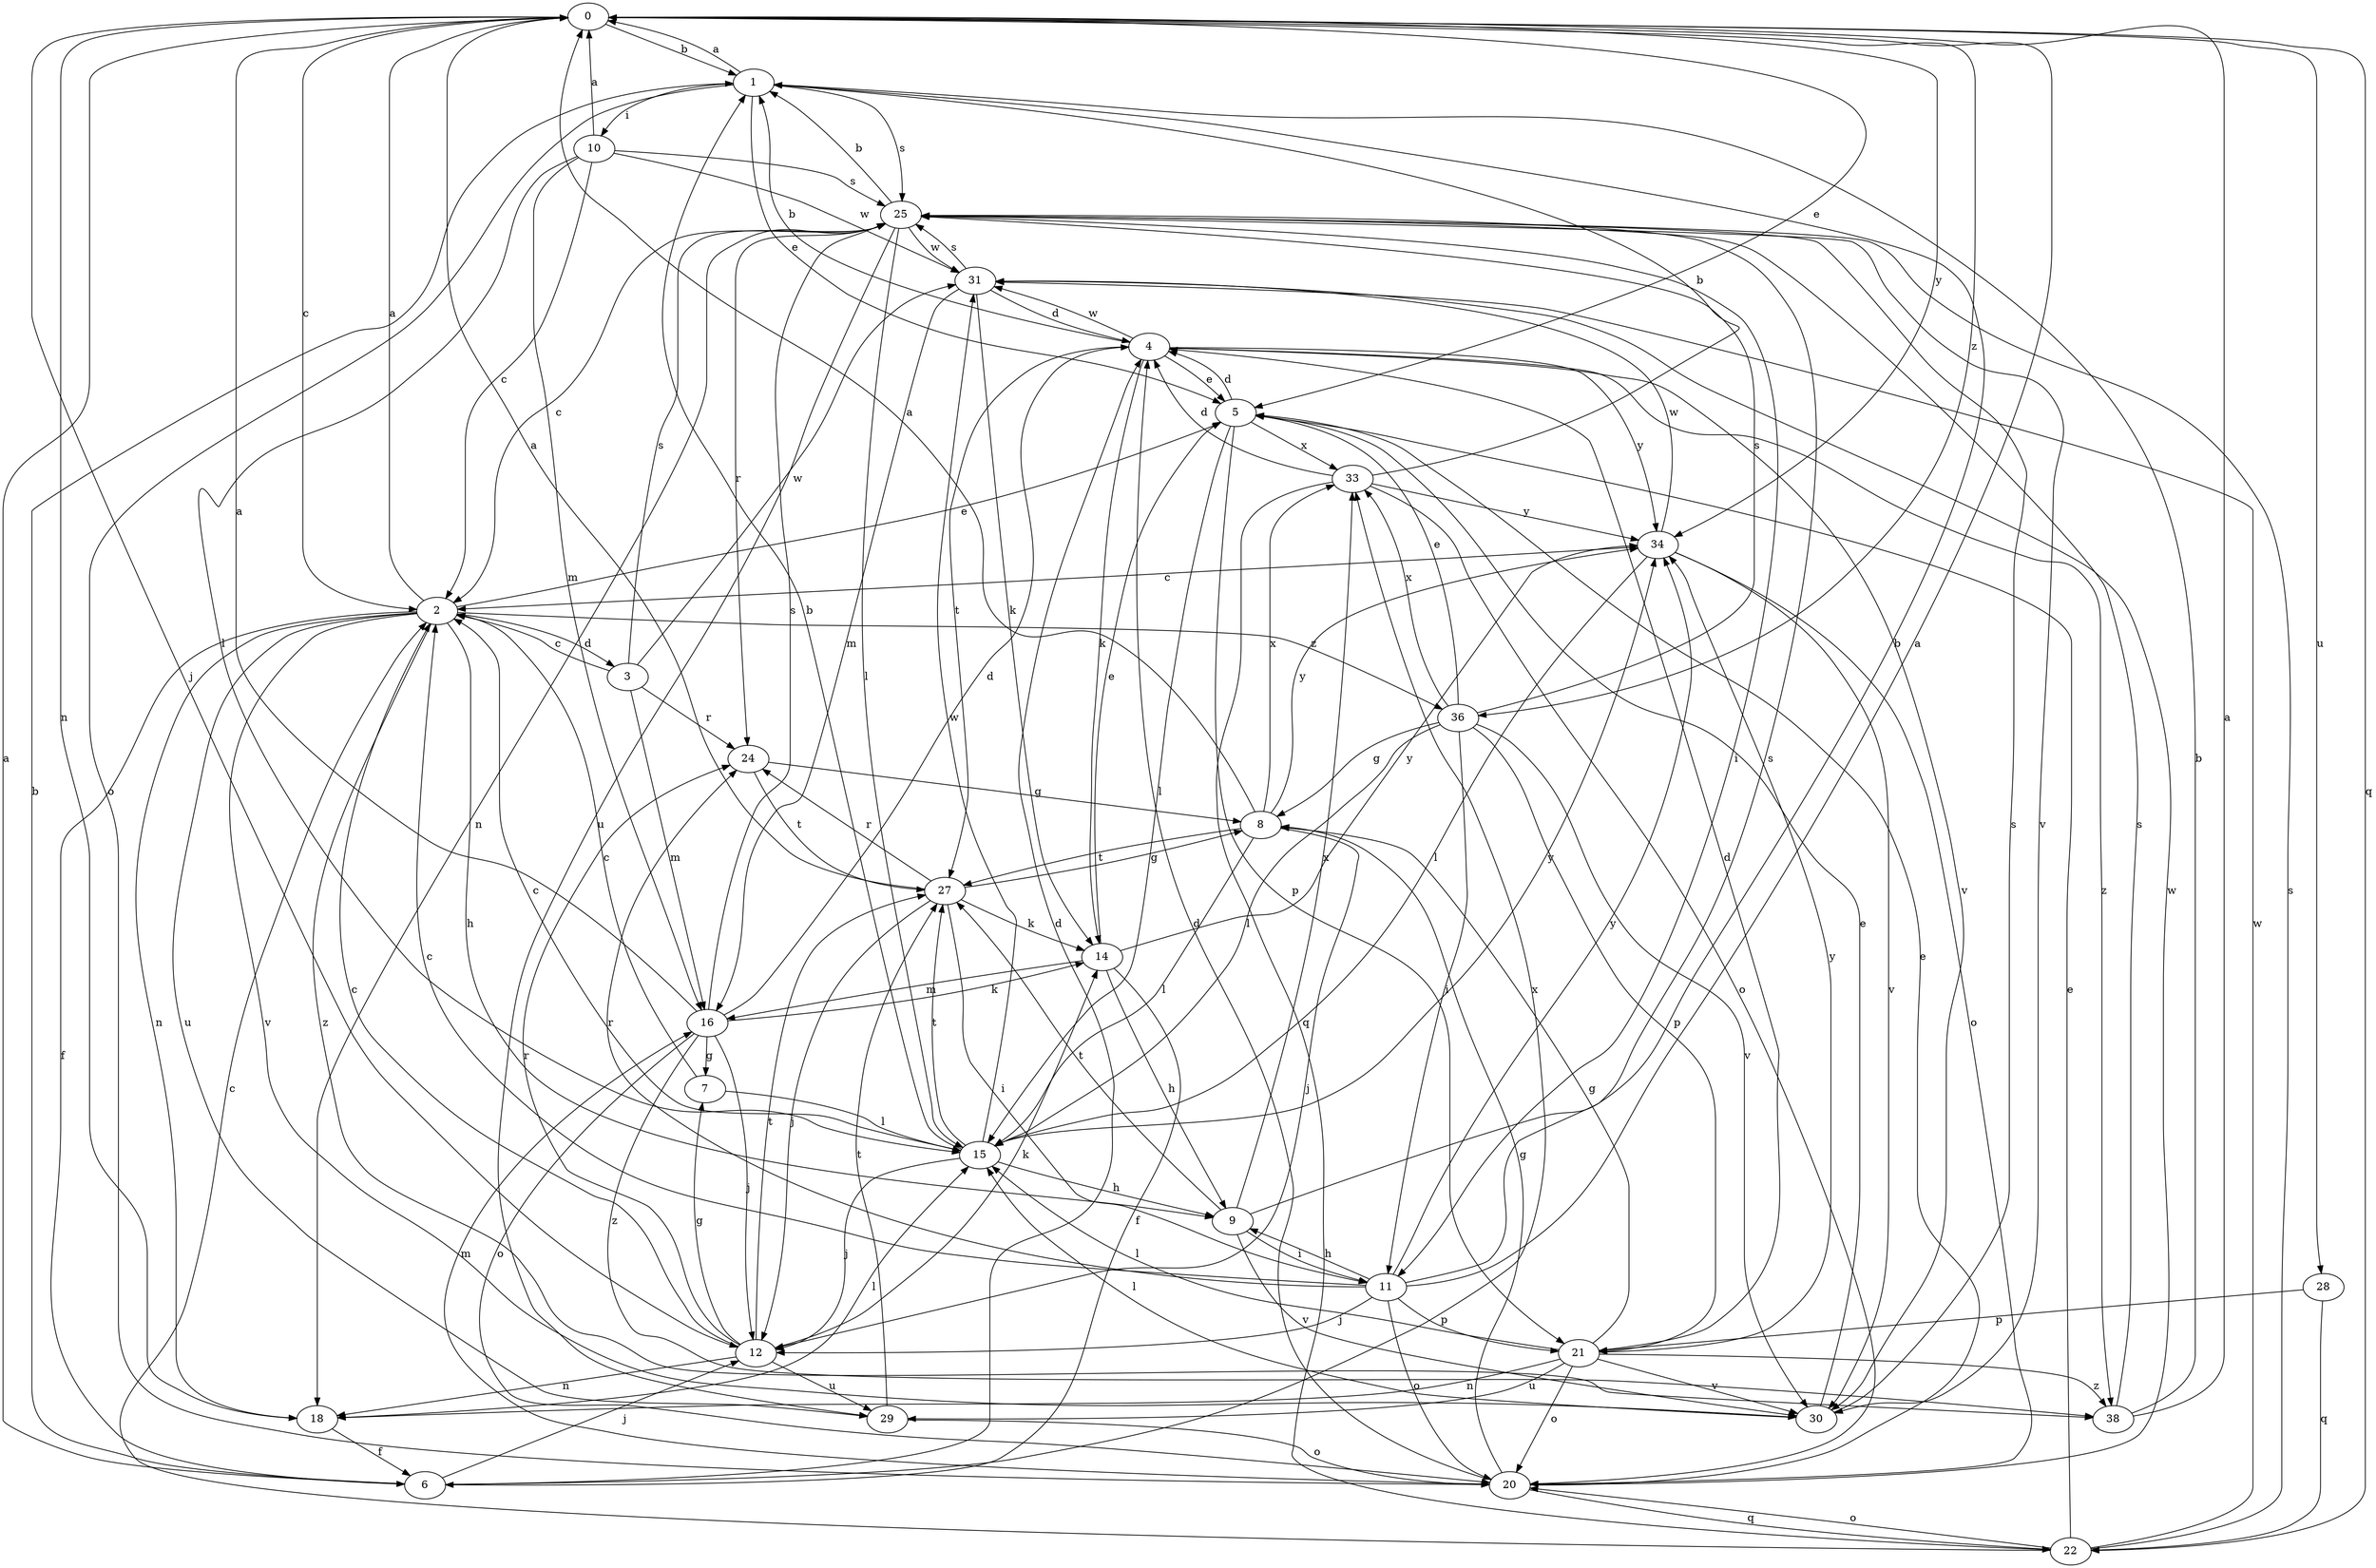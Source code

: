 strict digraph  {
0;
1;
2;
3;
4;
5;
6;
7;
8;
9;
10;
11;
12;
14;
15;
16;
18;
20;
21;
22;
24;
25;
27;
28;
29;
30;
31;
33;
34;
36;
38;
0 -> 1  [label=b];
0 -> 2  [label=c];
0 -> 5  [label=e];
0 -> 12  [label=j];
0 -> 18  [label=n];
0 -> 22  [label=q];
0 -> 28  [label=u];
0 -> 34  [label=y];
0 -> 36  [label=z];
1 -> 0  [label=a];
1 -> 5  [label=e];
1 -> 10  [label=i];
1 -> 20  [label=o];
1 -> 25  [label=s];
2 -> 0  [label=a];
2 -> 3  [label=d];
2 -> 5  [label=e];
2 -> 6  [label=f];
2 -> 9  [label=h];
2 -> 18  [label=n];
2 -> 29  [label=u];
2 -> 30  [label=v];
2 -> 36  [label=z];
2 -> 38  [label=z];
3 -> 2  [label=c];
3 -> 16  [label=m];
3 -> 24  [label=r];
3 -> 25  [label=s];
3 -> 31  [label=w];
4 -> 1  [label=b];
4 -> 5  [label=e];
4 -> 14  [label=k];
4 -> 27  [label=t];
4 -> 30  [label=v];
4 -> 31  [label=w];
4 -> 34  [label=y];
4 -> 38  [label=z];
5 -> 4  [label=d];
5 -> 15  [label=l];
5 -> 21  [label=p];
5 -> 33  [label=x];
6 -> 0  [label=a];
6 -> 1  [label=b];
6 -> 4  [label=d];
6 -> 12  [label=j];
6 -> 33  [label=x];
7 -> 2  [label=c];
7 -> 15  [label=l];
8 -> 0  [label=a];
8 -> 12  [label=j];
8 -> 15  [label=l];
8 -> 27  [label=t];
8 -> 33  [label=x];
8 -> 34  [label=y];
9 -> 1  [label=b];
9 -> 11  [label=i];
9 -> 27  [label=t];
9 -> 30  [label=v];
9 -> 33  [label=x];
10 -> 0  [label=a];
10 -> 2  [label=c];
10 -> 15  [label=l];
10 -> 16  [label=m];
10 -> 25  [label=s];
10 -> 31  [label=w];
11 -> 0  [label=a];
11 -> 2  [label=c];
11 -> 9  [label=h];
11 -> 12  [label=j];
11 -> 20  [label=o];
11 -> 21  [label=p];
11 -> 24  [label=r];
11 -> 25  [label=s];
11 -> 34  [label=y];
12 -> 2  [label=c];
12 -> 7  [label=g];
12 -> 14  [label=k];
12 -> 18  [label=n];
12 -> 24  [label=r];
12 -> 27  [label=t];
12 -> 29  [label=u];
14 -> 5  [label=e];
14 -> 6  [label=f];
14 -> 9  [label=h];
14 -> 16  [label=m];
14 -> 34  [label=y];
15 -> 1  [label=b];
15 -> 2  [label=c];
15 -> 9  [label=h];
15 -> 12  [label=j];
15 -> 27  [label=t];
15 -> 31  [label=w];
15 -> 34  [label=y];
16 -> 0  [label=a];
16 -> 4  [label=d];
16 -> 7  [label=g];
16 -> 12  [label=j];
16 -> 14  [label=k];
16 -> 20  [label=o];
16 -> 25  [label=s];
16 -> 38  [label=z];
18 -> 6  [label=f];
18 -> 15  [label=l];
20 -> 4  [label=d];
20 -> 5  [label=e];
20 -> 8  [label=g];
20 -> 16  [label=m];
20 -> 22  [label=q];
20 -> 31  [label=w];
21 -> 4  [label=d];
21 -> 8  [label=g];
21 -> 15  [label=l];
21 -> 18  [label=n];
21 -> 20  [label=o];
21 -> 29  [label=u];
21 -> 30  [label=v];
21 -> 34  [label=y];
21 -> 38  [label=z];
22 -> 2  [label=c];
22 -> 5  [label=e];
22 -> 20  [label=o];
22 -> 25  [label=s];
22 -> 31  [label=w];
24 -> 8  [label=g];
24 -> 27  [label=t];
25 -> 1  [label=b];
25 -> 2  [label=c];
25 -> 11  [label=i];
25 -> 15  [label=l];
25 -> 18  [label=n];
25 -> 24  [label=r];
25 -> 29  [label=u];
25 -> 30  [label=v];
25 -> 31  [label=w];
27 -> 0  [label=a];
27 -> 8  [label=g];
27 -> 11  [label=i];
27 -> 12  [label=j];
27 -> 14  [label=k];
27 -> 24  [label=r];
28 -> 21  [label=p];
28 -> 22  [label=q];
29 -> 20  [label=o];
29 -> 27  [label=t];
30 -> 5  [label=e];
30 -> 15  [label=l];
30 -> 25  [label=s];
31 -> 4  [label=d];
31 -> 14  [label=k];
31 -> 16  [label=m];
31 -> 25  [label=s];
33 -> 1  [label=b];
33 -> 4  [label=d];
33 -> 20  [label=o];
33 -> 22  [label=q];
33 -> 34  [label=y];
34 -> 2  [label=c];
34 -> 15  [label=l];
34 -> 20  [label=o];
34 -> 30  [label=v];
34 -> 31  [label=w];
36 -> 5  [label=e];
36 -> 8  [label=g];
36 -> 11  [label=i];
36 -> 15  [label=l];
36 -> 21  [label=p];
36 -> 25  [label=s];
36 -> 30  [label=v];
36 -> 33  [label=x];
38 -> 0  [label=a];
38 -> 1  [label=b];
38 -> 25  [label=s];
}
